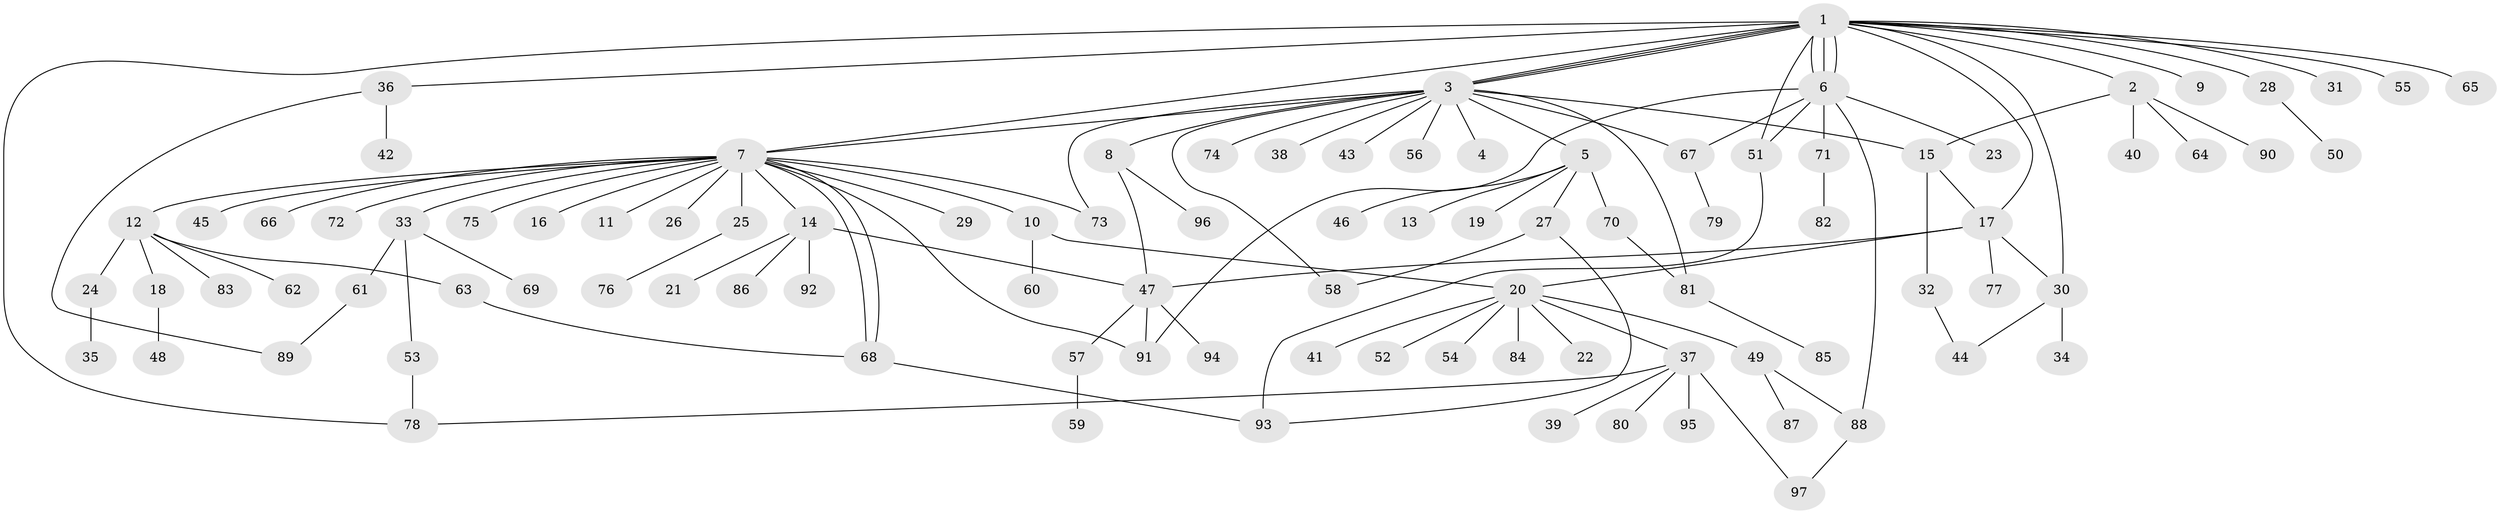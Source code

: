 // Generated by graph-tools (version 1.1) at 2025/35/03/09/25 02:35:24]
// undirected, 97 vertices, 124 edges
graph export_dot {
graph [start="1"]
  node [color=gray90,style=filled];
  1;
  2;
  3;
  4;
  5;
  6;
  7;
  8;
  9;
  10;
  11;
  12;
  13;
  14;
  15;
  16;
  17;
  18;
  19;
  20;
  21;
  22;
  23;
  24;
  25;
  26;
  27;
  28;
  29;
  30;
  31;
  32;
  33;
  34;
  35;
  36;
  37;
  38;
  39;
  40;
  41;
  42;
  43;
  44;
  45;
  46;
  47;
  48;
  49;
  50;
  51;
  52;
  53;
  54;
  55;
  56;
  57;
  58;
  59;
  60;
  61;
  62;
  63;
  64;
  65;
  66;
  67;
  68;
  69;
  70;
  71;
  72;
  73;
  74;
  75;
  76;
  77;
  78;
  79;
  80;
  81;
  82;
  83;
  84;
  85;
  86;
  87;
  88;
  89;
  90;
  91;
  92;
  93;
  94;
  95;
  96;
  97;
  1 -- 2;
  1 -- 3;
  1 -- 3;
  1 -- 3;
  1 -- 6;
  1 -- 6;
  1 -- 6;
  1 -- 7;
  1 -- 9;
  1 -- 17;
  1 -- 28;
  1 -- 30;
  1 -- 31;
  1 -- 36;
  1 -- 51;
  1 -- 55;
  1 -- 65;
  1 -- 78;
  2 -- 15;
  2 -- 40;
  2 -- 64;
  2 -- 90;
  3 -- 4;
  3 -- 5;
  3 -- 7;
  3 -- 8;
  3 -- 15;
  3 -- 38;
  3 -- 43;
  3 -- 56;
  3 -- 58;
  3 -- 67;
  3 -- 73;
  3 -- 74;
  3 -- 81;
  5 -- 13;
  5 -- 19;
  5 -- 27;
  5 -- 46;
  5 -- 70;
  6 -- 23;
  6 -- 51;
  6 -- 67;
  6 -- 71;
  6 -- 88;
  6 -- 91;
  7 -- 10;
  7 -- 11;
  7 -- 12;
  7 -- 14;
  7 -- 16;
  7 -- 25;
  7 -- 26;
  7 -- 29;
  7 -- 33;
  7 -- 45;
  7 -- 66;
  7 -- 68;
  7 -- 68;
  7 -- 72;
  7 -- 73;
  7 -- 75;
  7 -- 91;
  8 -- 47;
  8 -- 96;
  10 -- 20;
  10 -- 60;
  12 -- 18;
  12 -- 24;
  12 -- 62;
  12 -- 63;
  12 -- 83;
  14 -- 21;
  14 -- 47;
  14 -- 86;
  14 -- 92;
  15 -- 17;
  15 -- 32;
  17 -- 20;
  17 -- 30;
  17 -- 47;
  17 -- 77;
  18 -- 48;
  20 -- 22;
  20 -- 37;
  20 -- 41;
  20 -- 49;
  20 -- 52;
  20 -- 54;
  20 -- 84;
  24 -- 35;
  25 -- 76;
  27 -- 58;
  27 -- 93;
  28 -- 50;
  30 -- 34;
  30 -- 44;
  32 -- 44;
  33 -- 53;
  33 -- 61;
  33 -- 69;
  36 -- 42;
  36 -- 89;
  37 -- 39;
  37 -- 78;
  37 -- 80;
  37 -- 95;
  37 -- 97;
  47 -- 57;
  47 -- 91;
  47 -- 94;
  49 -- 87;
  49 -- 88;
  51 -- 93;
  53 -- 78;
  57 -- 59;
  61 -- 89;
  63 -- 68;
  67 -- 79;
  68 -- 93;
  70 -- 81;
  71 -- 82;
  81 -- 85;
  88 -- 97;
}
